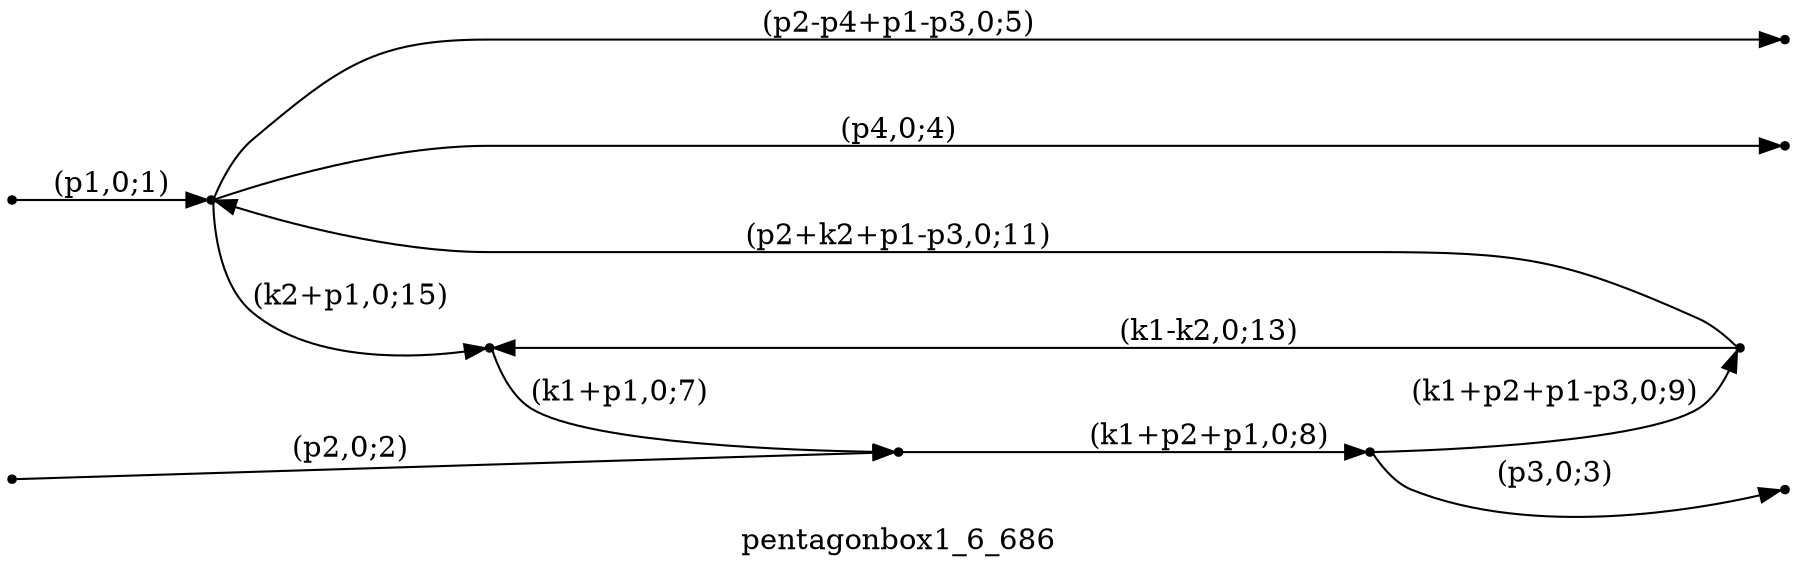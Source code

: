 digraph pentagonbox1_6_686 {
  label="pentagonbox1_6_686";
  rankdir="LR";
  subgraph edges {
    -1 -> 5 [label="(p1,0;1)"];
    -2 -> 1 [label="(p2,0;2)"];
    2 -> -3 [label="(p3,0;3)"];
    5 -> -4 [label="(p4,0;4)"];
    5 -> -5 [label="(p2-p4+p1-p3,0;5)"];
    4 -> 1 [label="(k1+p1,0;7)"];
    1 -> 2 [label="(k1+p2+p1,0;8)"];
    2 -> 3 [label="(k1+p2+p1-p3,0;9)"];
    3 -> 5 [label="(p2+k2+p1-p3,0;11)"];
    3 -> 4 [label="(k1-k2,0;13)"];
    5 -> 4 [label="(k2+p1,0;15)"];
  }
  subgraph incoming { rank="source"; -1; -2; }
  subgraph outgoing { rank="sink"; -3; -4; -5; }
-5 [shape=point];
-4 [shape=point];
-3 [shape=point];
-2 [shape=point];
-1 [shape=point];
1 [shape=point];
2 [shape=point];
3 [shape=point];
4 [shape=point];
5 [shape=point];
}

